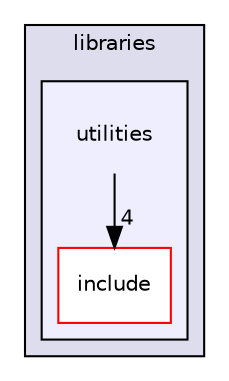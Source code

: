 digraph "libraries/utilities" {
  compound=true
  node [ fontsize="10", fontname="Helvetica"];
  edge [ labelfontsize="10", labelfontname="Helvetica"];
  subgraph clusterdir_bc0718b08fb2015b8e59c47b2805f60c {
    graph [ bgcolor="#ddddee", pencolor="black", label="libraries" fontname="Helvetica", fontsize="10", URL="dir_bc0718b08fb2015b8e59c47b2805f60c.html"]
  subgraph clusterdir_a30dd237a17b2665ddc12b9cc8f78a5c {
    graph [ bgcolor="#eeeeff", pencolor="black", label="" URL="dir_a30dd237a17b2665ddc12b9cc8f78a5c.html"];
    dir_a30dd237a17b2665ddc12b9cc8f78a5c [shape=plaintext label="utilities"];
    dir_34c7258cdf358b64083bcb2263e1d137 [shape=box label="include" color="red" fillcolor="white" style="filled" URL="dir_34c7258cdf358b64083bcb2263e1d137.html"];
  }
  }
  dir_a30dd237a17b2665ddc12b9cc8f78a5c->dir_34c7258cdf358b64083bcb2263e1d137 [headlabel="4", labeldistance=1.5 headhref="dir_001717_001718.html"];
}
